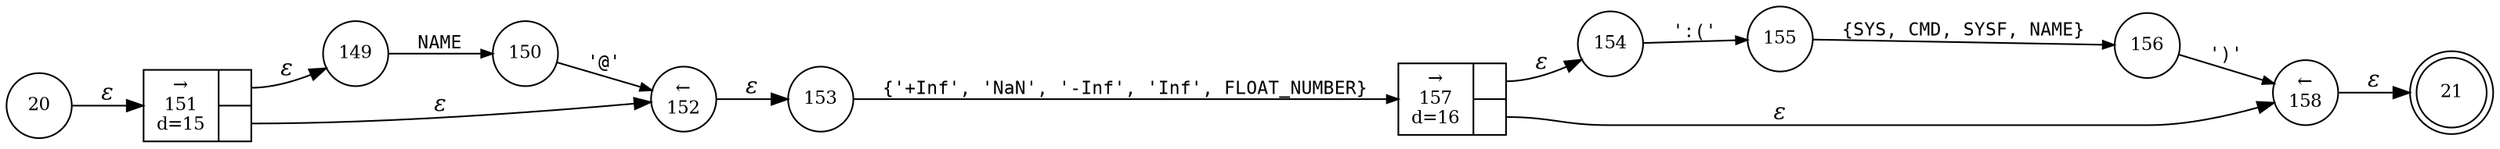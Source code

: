 digraph ATN {
rankdir=LR;
s21[fontsize=11, label="21", shape=doublecircle, fixedsize=true, width=.6];
s20[fontsize=11,label="20", shape=circle, fixedsize=true, width=.55, peripheries=1];
s149[fontsize=11,label="149", shape=circle, fixedsize=true, width=.55, peripheries=1];
s150[fontsize=11,label="150", shape=circle, fixedsize=true, width=.55, peripheries=1];
s151[fontsize=11,label="{&rarr;\n151\nd=15|{<p0>|<p1>}}", shape=record, fixedsize=false, peripheries=1];
s152[fontsize=11,label="&larr;\n152", shape=circle, fixedsize=true, width=.55, peripheries=1];
s153[fontsize=11,label="153", shape=circle, fixedsize=true, width=.55, peripheries=1];
s154[fontsize=11,label="154", shape=circle, fixedsize=true, width=.55, peripheries=1];
s155[fontsize=11,label="155", shape=circle, fixedsize=true, width=.55, peripheries=1];
s156[fontsize=11,label="156", shape=circle, fixedsize=true, width=.55, peripheries=1];
s157[fontsize=11,label="{&rarr;\n157\nd=16|{<p0>|<p1>}}", shape=record, fixedsize=false, peripheries=1];
s158[fontsize=11,label="&larr;\n158", shape=circle, fixedsize=true, width=.55, peripheries=1];
s20 -> s151 [fontname="Times-Italic", label="&epsilon;"];
s151:p0 -> s149 [fontname="Times-Italic", label="&epsilon;"];
s151:p1 -> s152 [fontname="Times-Italic", label="&epsilon;"];
s149 -> s150 [fontsize=11, fontname="Courier", arrowsize=.7, label = "NAME", arrowhead = normal];
s152 -> s153 [fontname="Times-Italic", label="&epsilon;"];
s150 -> s152 [fontsize=11, fontname="Courier", arrowsize=.7, label = "'@'", arrowhead = normal];
s153 -> s157 [fontsize=11, fontname="Courier", arrowsize=.7, label = "{'+Inf', 'NaN', '-Inf', 'Inf', FLOAT_NUMBER}", arrowhead = normal];
s157:p0 -> s154 [fontname="Times-Italic", label="&epsilon;"];
s157:p1 -> s158 [fontname="Times-Italic", label="&epsilon;"];
s154 -> s155 [fontsize=11, fontname="Courier", arrowsize=.7, label = "':('", arrowhead = normal];
s158 -> s21 [fontname="Times-Italic", label="&epsilon;"];
s155 -> s156 [fontsize=11, fontname="Courier", arrowsize=.7, label = "{SYS, CMD, SYSF, NAME}", arrowhead = normal];
s156 -> s158 [fontsize=11, fontname="Courier", arrowsize=.7, label = "')'", arrowhead = normal];
}